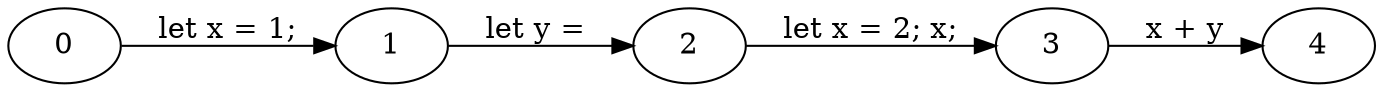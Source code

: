 digraph g
{
rankdir=LR;
0;1;2;3;4;
0 -> 1 [label="let x = 1;"]
1 -> 2 [label="let y = "]
2 -> 3 [label="let x = 2; x;"]
3 -> 4 [label="x + y"]
}
